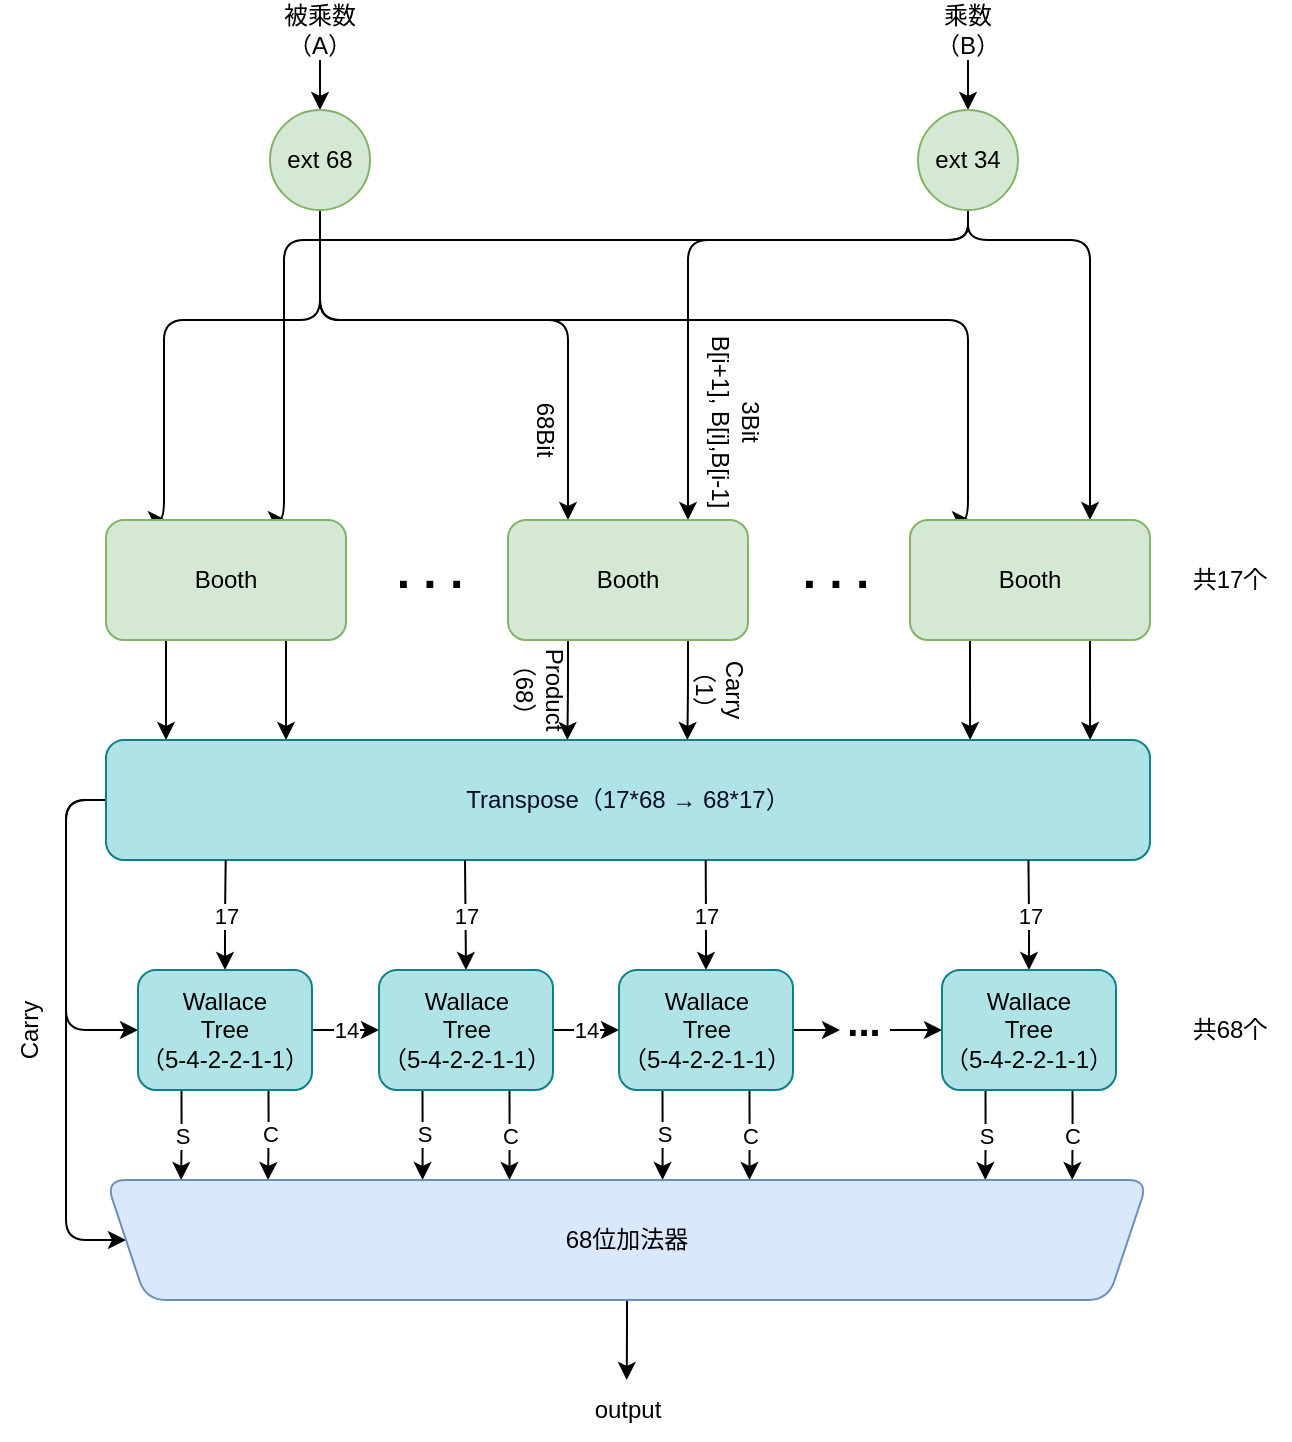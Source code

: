 <mxfile version="24.1.0" type="device">
  <diagram name="第 1 页" id="0rRo92D8n8B3CpU9M9aK">
    <mxGraphModel dx="1562" dy="917" grid="1" gridSize="5" guides="1" tooltips="1" connect="1" arrows="1" fold="1" page="1" pageScale="1" pageWidth="827" pageHeight="1169" math="0" shadow="0">
      <root>
        <mxCell id="0" />
        <mxCell id="1" parent="0" />
        <mxCell id="tDk0SCn-6yNDbkdqEUjn-4" style="edgeStyle=orthogonalEdgeStyle;rounded=1;orthogonalLoop=1;jettySize=auto;html=1;exitX=0.5;exitY=1;exitDx=0;exitDy=0;entryX=0.5;entryY=0;entryDx=0;entryDy=0;" edge="1" parent="1" source="tDk0SCn-6yNDbkdqEUjn-1" target="tDk0SCn-6yNDbkdqEUjn-3">
          <mxGeometry relative="1" as="geometry" />
        </mxCell>
        <mxCell id="tDk0SCn-6yNDbkdqEUjn-1" value="被乘数（A）" style="text;html=1;align=center;verticalAlign=middle;whiteSpace=wrap;rounded=1;" vertex="1" parent="1">
          <mxGeometry x="230" y="250" width="60" height="30" as="geometry" />
        </mxCell>
        <mxCell id="tDk0SCn-6yNDbkdqEUjn-7" style="edgeStyle=orthogonalEdgeStyle;rounded=1;orthogonalLoop=1;jettySize=auto;html=1;exitX=0.5;exitY=1;exitDx=0;exitDy=0;entryX=0.5;entryY=0;entryDx=0;entryDy=0;" edge="1" parent="1" source="tDk0SCn-6yNDbkdqEUjn-2" target="tDk0SCn-6yNDbkdqEUjn-6">
          <mxGeometry relative="1" as="geometry" />
        </mxCell>
        <mxCell id="tDk0SCn-6yNDbkdqEUjn-2" value="乘数&lt;div&gt;（B）&lt;/div&gt;" style="text;html=1;align=center;verticalAlign=middle;whiteSpace=wrap;rounded=1;" vertex="1" parent="1">
          <mxGeometry x="554" y="250" width="60" height="30" as="geometry" />
        </mxCell>
        <mxCell id="tDk0SCn-6yNDbkdqEUjn-20" style="edgeStyle=orthogonalEdgeStyle;rounded=1;orthogonalLoop=1;jettySize=auto;html=1;exitX=0.5;exitY=1;exitDx=0;exitDy=0;entryX=0.25;entryY=0;entryDx=0;entryDy=0;" edge="1" parent="1" source="tDk0SCn-6yNDbkdqEUjn-3" target="tDk0SCn-6yNDbkdqEUjn-13">
          <mxGeometry relative="1" as="geometry">
            <Array as="points">
              <mxPoint x="260" y="410" />
              <mxPoint x="182" y="410" />
            </Array>
          </mxGeometry>
        </mxCell>
        <mxCell id="tDk0SCn-6yNDbkdqEUjn-21" style="edgeStyle=orthogonalEdgeStyle;rounded=1;orthogonalLoop=1;jettySize=auto;html=1;exitX=0.5;exitY=1;exitDx=0;exitDy=0;entryX=0.25;entryY=0;entryDx=0;entryDy=0;" edge="1" parent="1" source="tDk0SCn-6yNDbkdqEUjn-3" target="tDk0SCn-6yNDbkdqEUjn-18">
          <mxGeometry relative="1" as="geometry">
            <Array as="points">
              <mxPoint x="260" y="410" />
              <mxPoint x="384" y="410" />
            </Array>
          </mxGeometry>
        </mxCell>
        <mxCell id="tDk0SCn-6yNDbkdqEUjn-29" style="edgeStyle=orthogonalEdgeStyle;rounded=1;orthogonalLoop=1;jettySize=auto;html=1;exitX=0.5;exitY=1;exitDx=0;exitDy=0;entryX=0.25;entryY=0;entryDx=0;entryDy=0;" edge="1" parent="1" source="tDk0SCn-6yNDbkdqEUjn-3" target="tDk0SCn-6yNDbkdqEUjn-19">
          <mxGeometry relative="1" as="geometry">
            <Array as="points">
              <mxPoint x="260" y="410" />
              <mxPoint x="584" y="410" />
            </Array>
          </mxGeometry>
        </mxCell>
        <mxCell id="tDk0SCn-6yNDbkdqEUjn-3" value="ext 68" style="ellipse;whiteSpace=wrap;html=1;aspect=fixed;rounded=1;fillColor=#d5e8d4;strokeColor=#82b366;" vertex="1" parent="1">
          <mxGeometry x="235" y="305" width="50" height="50" as="geometry" />
        </mxCell>
        <mxCell id="tDk0SCn-6yNDbkdqEUjn-26" style="edgeStyle=orthogonalEdgeStyle;rounded=1;orthogonalLoop=1;jettySize=auto;html=1;exitX=0.5;exitY=1;exitDx=0;exitDy=0;entryX=0.75;entryY=0;entryDx=0;entryDy=0;" edge="1" parent="1" source="tDk0SCn-6yNDbkdqEUjn-6" target="tDk0SCn-6yNDbkdqEUjn-18">
          <mxGeometry relative="1" as="geometry">
            <Array as="points">
              <mxPoint x="584" y="370" />
              <mxPoint x="444" y="370" />
            </Array>
          </mxGeometry>
        </mxCell>
        <mxCell id="tDk0SCn-6yNDbkdqEUjn-28" style="edgeStyle=orthogonalEdgeStyle;rounded=1;orthogonalLoop=1;jettySize=auto;html=1;exitX=0.5;exitY=1;exitDx=0;exitDy=0;entryX=0.75;entryY=0;entryDx=0;entryDy=0;" edge="1" parent="1" source="tDk0SCn-6yNDbkdqEUjn-6" target="tDk0SCn-6yNDbkdqEUjn-13">
          <mxGeometry relative="1" as="geometry">
            <Array as="points">
              <mxPoint x="584" y="370" />
              <mxPoint x="242" y="370" />
            </Array>
          </mxGeometry>
        </mxCell>
        <mxCell id="tDk0SCn-6yNDbkdqEUjn-31" style="edgeStyle=orthogonalEdgeStyle;rounded=1;orthogonalLoop=1;jettySize=auto;html=1;exitX=0.5;exitY=1;exitDx=0;exitDy=0;entryX=0.75;entryY=0;entryDx=0;entryDy=0;" edge="1" parent="1" source="tDk0SCn-6yNDbkdqEUjn-6" target="tDk0SCn-6yNDbkdqEUjn-19">
          <mxGeometry relative="1" as="geometry">
            <Array as="points">
              <mxPoint x="584" y="370" />
              <mxPoint x="645" y="370" />
            </Array>
          </mxGeometry>
        </mxCell>
        <mxCell id="tDk0SCn-6yNDbkdqEUjn-6" value="ext 34" style="ellipse;whiteSpace=wrap;html=1;aspect=fixed;rounded=1;fillColor=#d5e8d4;strokeColor=#82b366;" vertex="1" parent="1">
          <mxGeometry x="559" y="305" width="50" height="50" as="geometry" />
        </mxCell>
        <mxCell id="tDk0SCn-6yNDbkdqEUjn-35" style="edgeStyle=orthogonalEdgeStyle;rounded=1;orthogonalLoop=1;jettySize=auto;html=1;exitX=0.25;exitY=1;exitDx=0;exitDy=0;" edge="1" parent="1" source="tDk0SCn-6yNDbkdqEUjn-13">
          <mxGeometry relative="1" as="geometry">
            <mxPoint x="183" y="620" as="targetPoint" />
          </mxGeometry>
        </mxCell>
        <mxCell id="tDk0SCn-6yNDbkdqEUjn-36" style="edgeStyle=orthogonalEdgeStyle;rounded=1;orthogonalLoop=1;jettySize=auto;html=1;exitX=0.75;exitY=1;exitDx=0;exitDy=0;" edge="1" parent="1" source="tDk0SCn-6yNDbkdqEUjn-13">
          <mxGeometry relative="1" as="geometry">
            <mxPoint x="243" y="620" as="targetPoint" />
          </mxGeometry>
        </mxCell>
        <mxCell id="tDk0SCn-6yNDbkdqEUjn-13" value="Booth" style="rounded=1;whiteSpace=wrap;html=1;fillColor=#d5e8d4;strokeColor=#82b366;" vertex="1" parent="1">
          <mxGeometry x="153" y="510" width="120" height="60" as="geometry" />
        </mxCell>
        <mxCell id="tDk0SCn-6yNDbkdqEUjn-39" style="edgeStyle=orthogonalEdgeStyle;rounded=1;orthogonalLoop=1;jettySize=auto;html=1;exitX=0.25;exitY=1;exitDx=0;exitDy=0;" edge="1" parent="1" source="tDk0SCn-6yNDbkdqEUjn-18">
          <mxGeometry relative="1" as="geometry">
            <mxPoint x="383.69" y="620" as="targetPoint" />
          </mxGeometry>
        </mxCell>
        <mxCell id="tDk0SCn-6yNDbkdqEUjn-40" style="edgeStyle=orthogonalEdgeStyle;rounded=1;orthogonalLoop=1;jettySize=auto;html=1;exitX=0.75;exitY=1;exitDx=0;exitDy=0;" edge="1" parent="1" source="tDk0SCn-6yNDbkdqEUjn-18">
          <mxGeometry relative="1" as="geometry">
            <mxPoint x="443.69" y="620" as="targetPoint" />
          </mxGeometry>
        </mxCell>
        <mxCell id="tDk0SCn-6yNDbkdqEUjn-18" value="Booth" style="rounded=1;whiteSpace=wrap;html=1;fillColor=#d5e8d4;strokeColor=#82b366;" vertex="1" parent="1">
          <mxGeometry x="354" y="510" width="120" height="60" as="geometry" />
        </mxCell>
        <mxCell id="tDk0SCn-6yNDbkdqEUjn-41" style="edgeStyle=orthogonalEdgeStyle;rounded=1;orthogonalLoop=1;jettySize=auto;html=1;exitX=0.25;exitY=1;exitDx=0;exitDy=0;" edge="1" parent="1" source="tDk0SCn-6yNDbkdqEUjn-19">
          <mxGeometry relative="1" as="geometry">
            <mxPoint x="585.069" y="620" as="targetPoint" />
          </mxGeometry>
        </mxCell>
        <mxCell id="tDk0SCn-6yNDbkdqEUjn-42" style="edgeStyle=orthogonalEdgeStyle;rounded=1;orthogonalLoop=1;jettySize=auto;html=1;exitX=0.75;exitY=1;exitDx=0;exitDy=0;" edge="1" parent="1" source="tDk0SCn-6yNDbkdqEUjn-19">
          <mxGeometry relative="1" as="geometry">
            <mxPoint x="645.069" y="620" as="targetPoint" />
          </mxGeometry>
        </mxCell>
        <mxCell id="tDk0SCn-6yNDbkdqEUjn-19" value="Booth" style="rounded=1;whiteSpace=wrap;html=1;fillColor=#d5e8d4;strokeColor=#82b366;" vertex="1" parent="1">
          <mxGeometry x="555" y="510" width="120" height="60" as="geometry" />
        </mxCell>
        <mxCell id="tDk0SCn-6yNDbkdqEUjn-23" value=". . ." style="text;html=1;align=center;verticalAlign=middle;whiteSpace=wrap;rounded=1;fontStyle=1;fontSize=24;spacing=2;spacingBottom=8;" vertex="1" parent="1">
          <mxGeometry x="285" y="525" width="60" height="30" as="geometry" />
        </mxCell>
        <mxCell id="tDk0SCn-6yNDbkdqEUjn-30" value=". . ." style="text;html=1;align=center;verticalAlign=middle;whiteSpace=wrap;rounded=1;fontStyle=1;fontSize=24;spacing=2;spacingBottom=8;" vertex="1" parent="1">
          <mxGeometry x="488" y="525" width="60" height="30" as="geometry" />
        </mxCell>
        <mxCell id="tDk0SCn-6yNDbkdqEUjn-32" value="68Bit" style="text;html=1;align=center;verticalAlign=middle;whiteSpace=wrap;rounded=1;rotation=90;" vertex="1" parent="1">
          <mxGeometry x="345" y="450" width="55" height="30" as="geometry" />
        </mxCell>
        <mxCell id="tDk0SCn-6yNDbkdqEUjn-33" value="3Bit&lt;div&gt;B[i+1], B[i],B[i-1]&lt;/div&gt;" style="text;html=1;align=center;verticalAlign=middle;whiteSpace=wrap;rounded=1;rotation=90;" vertex="1" parent="1">
          <mxGeometry x="388" y="446" width="160" height="30" as="geometry" />
        </mxCell>
        <mxCell id="tDk0SCn-6yNDbkdqEUjn-87" style="edgeStyle=orthogonalEdgeStyle;rounded=1;orthogonalLoop=1;jettySize=auto;html=1;exitX=0;exitY=0.5;exitDx=0;exitDy=0;entryX=0;entryY=0.5;entryDx=0;entryDy=0;" edge="1" parent="1" source="tDk0SCn-6yNDbkdqEUjn-37" target="tDk0SCn-6yNDbkdqEUjn-46">
          <mxGeometry relative="1" as="geometry" />
        </mxCell>
        <mxCell id="tDk0SCn-6yNDbkdqEUjn-88" style="edgeStyle=orthogonalEdgeStyle;rounded=1;orthogonalLoop=1;jettySize=auto;html=1;exitX=0;exitY=0.5;exitDx=0;exitDy=0;entryX=1;entryY=0.5;entryDx=0;entryDy=0;" edge="1" parent="1" source="tDk0SCn-6yNDbkdqEUjn-37" target="tDk0SCn-6yNDbkdqEUjn-83">
          <mxGeometry relative="1" as="geometry">
            <Array as="points">
              <mxPoint x="133" y="650" />
              <mxPoint x="133" y="870" />
            </Array>
          </mxGeometry>
        </mxCell>
        <mxCell id="tDk0SCn-6yNDbkdqEUjn-37" value="&lt;div style=&quot;text-align: left;&quot;&gt;&lt;font size=&quot;1&quot; face=&quot;Google Sans, arial, sans-serif&quot; color=&quot;#040c28&quot;&gt;&lt;span style=&quot;font-size: 12px;&quot;&gt;Transpose（17*68 → 68*17）&lt;/span&gt;&lt;/font&gt;&lt;/div&gt;" style="rounded=1;whiteSpace=wrap;html=1;fillColor=#b0e3e6;strokeColor=#0e8088;labelBackgroundColor=none;" vertex="1" parent="1">
          <mxGeometry x="153" y="620" width="522" height="60" as="geometry" />
        </mxCell>
        <mxCell id="tDk0SCn-6yNDbkdqEUjn-43" value="Product&lt;div&gt;（68）&lt;/div&gt;" style="text;html=1;align=center;verticalAlign=middle;whiteSpace=wrap;rounded=1;rotation=90;" vertex="1" parent="1">
          <mxGeometry x="340" y="580" width="60" height="30" as="geometry" />
        </mxCell>
        <mxCell id="tDk0SCn-6yNDbkdqEUjn-44" value="Carry&lt;div&gt;（1）&lt;/div&gt;" style="text;html=1;align=center;verticalAlign=middle;whiteSpace=wrap;rounded=1;rotation=90;" vertex="1" parent="1">
          <mxGeometry x="430" y="580" width="60" height="30" as="geometry" />
        </mxCell>
        <mxCell id="tDk0SCn-6yNDbkdqEUjn-45" value="共17个" style="text;html=1;align=center;verticalAlign=middle;whiteSpace=wrap;rounded=1;" vertex="1" parent="1">
          <mxGeometry x="685" y="525" width="60" height="30" as="geometry" />
        </mxCell>
        <mxCell id="tDk0SCn-6yNDbkdqEUjn-60" value="17" style="edgeStyle=orthogonalEdgeStyle;rounded=1;orthogonalLoop=1;jettySize=auto;html=1;exitX=0.5;exitY=0;exitDx=0;exitDy=0;startArrow=classic;startFill=1;endArrow=none;endFill=0;" edge="1" parent="1" source="tDk0SCn-6yNDbkdqEUjn-46">
          <mxGeometry relative="1" as="geometry">
            <mxPoint x="212.845" y="680" as="targetPoint" />
          </mxGeometry>
        </mxCell>
        <mxCell id="tDk0SCn-6yNDbkdqEUjn-68" value="14" style="edgeStyle=orthogonalEdgeStyle;rounded=1;orthogonalLoop=1;jettySize=auto;html=1;exitX=1;exitY=0.5;exitDx=0;exitDy=0;entryX=0;entryY=0.5;entryDx=0;entryDy=0;fillColor=#dae8fc;strokeColor=default;" edge="1" parent="1" source="tDk0SCn-6yNDbkdqEUjn-46" target="tDk0SCn-6yNDbkdqEUjn-57">
          <mxGeometry relative="1" as="geometry" />
        </mxCell>
        <mxCell id="tDk0SCn-6yNDbkdqEUjn-75" value="S" style="edgeStyle=orthogonalEdgeStyle;rounded=1;orthogonalLoop=1;jettySize=auto;html=1;exitX=0.25;exitY=1;exitDx=0;exitDy=0;" edge="1" parent="1" source="tDk0SCn-6yNDbkdqEUjn-46">
          <mxGeometry relative="1" as="geometry">
            <mxPoint x="190.586" y="840" as="targetPoint" />
          </mxGeometry>
        </mxCell>
        <mxCell id="tDk0SCn-6yNDbkdqEUjn-76" value="C" style="edgeStyle=orthogonalEdgeStyle;rounded=1;orthogonalLoop=1;jettySize=auto;html=1;exitX=0.75;exitY=1;exitDx=0;exitDy=0;" edge="1" parent="1" source="tDk0SCn-6yNDbkdqEUjn-46">
          <mxGeometry relative="1" as="geometry">
            <mxPoint x="234.034" y="840" as="targetPoint" />
          </mxGeometry>
        </mxCell>
        <mxCell id="tDk0SCn-6yNDbkdqEUjn-46" value="Wallace&lt;div&gt;Tree&lt;/div&gt;&lt;div&gt;（5-4-2-2-1-1）&lt;/div&gt;" style="rounded=1;whiteSpace=wrap;html=1;fillColor=#b0e3e6;strokeColor=#0e8088;" vertex="1" parent="1">
          <mxGeometry x="169" y="735" width="87" height="60" as="geometry" />
        </mxCell>
        <mxCell id="tDk0SCn-6yNDbkdqEUjn-61" value="17" style="edgeStyle=orthogonalEdgeStyle;rounded=1;orthogonalLoop=1;jettySize=auto;html=1;exitX=0.5;exitY=0;exitDx=0;exitDy=0;startArrow=classic;startFill=1;endArrow=none;endFill=0;" edge="1" parent="1" source="tDk0SCn-6yNDbkdqEUjn-57">
          <mxGeometry relative="1" as="geometry">
            <mxPoint x="332.5" y="680" as="targetPoint" />
          </mxGeometry>
        </mxCell>
        <mxCell id="tDk0SCn-6yNDbkdqEUjn-69" value="14" style="edgeStyle=orthogonalEdgeStyle;rounded=1;orthogonalLoop=1;jettySize=auto;html=1;exitX=1;exitY=0.5;exitDx=0;exitDy=0;entryX=0;entryY=0.5;entryDx=0;entryDy=0;fillColor=#dae8fc;strokeColor=default;" edge="1" parent="1" source="tDk0SCn-6yNDbkdqEUjn-57" target="tDk0SCn-6yNDbkdqEUjn-58">
          <mxGeometry relative="1" as="geometry" />
        </mxCell>
        <mxCell id="tDk0SCn-6yNDbkdqEUjn-77" value="S" style="edgeStyle=orthogonalEdgeStyle;rounded=1;orthogonalLoop=1;jettySize=auto;html=1;exitX=0.25;exitY=1;exitDx=0;exitDy=0;" edge="1" parent="1" source="tDk0SCn-6yNDbkdqEUjn-57">
          <mxGeometry relative="1" as="geometry">
            <mxPoint x="311.276" y="840" as="targetPoint" />
          </mxGeometry>
        </mxCell>
        <mxCell id="tDk0SCn-6yNDbkdqEUjn-78" value="C" style="edgeStyle=orthogonalEdgeStyle;rounded=1;orthogonalLoop=1;jettySize=auto;html=1;exitX=0.75;exitY=1;exitDx=0;exitDy=0;" edge="1" parent="1" source="tDk0SCn-6yNDbkdqEUjn-57">
          <mxGeometry relative="1" as="geometry">
            <mxPoint x="354.724" y="840" as="targetPoint" />
          </mxGeometry>
        </mxCell>
        <mxCell id="tDk0SCn-6yNDbkdqEUjn-57" value="Wallace&lt;div&gt;Tree&lt;/div&gt;&lt;div&gt;（5-4-2-2-1-1）&lt;/div&gt;" style="rounded=1;whiteSpace=wrap;html=1;fillColor=#b0e3e6;strokeColor=#0e8088;" vertex="1" parent="1">
          <mxGeometry x="289.5" y="735" width="87" height="60" as="geometry" />
        </mxCell>
        <mxCell id="tDk0SCn-6yNDbkdqEUjn-62" value="17" style="edgeStyle=orthogonalEdgeStyle;rounded=1;orthogonalLoop=1;jettySize=auto;html=1;exitX=0.5;exitY=0;exitDx=0;exitDy=0;startArrow=classic;startFill=1;endArrow=none;endFill=0;" edge="1" parent="1" source="tDk0SCn-6yNDbkdqEUjn-58">
          <mxGeometry relative="1" as="geometry">
            <mxPoint x="452.845" y="680" as="targetPoint" />
          </mxGeometry>
        </mxCell>
        <mxCell id="tDk0SCn-6yNDbkdqEUjn-70" style="edgeStyle=orthogonalEdgeStyle;rounded=1;orthogonalLoop=1;jettySize=auto;html=1;exitX=1;exitY=0.5;exitDx=0;exitDy=0;fillColor=#dae8fc;strokeColor=default;" edge="1" parent="1" source="tDk0SCn-6yNDbkdqEUjn-58">
          <mxGeometry relative="1" as="geometry">
            <mxPoint x="520" y="765.241" as="targetPoint" />
          </mxGeometry>
        </mxCell>
        <mxCell id="tDk0SCn-6yNDbkdqEUjn-79" value="S" style="edgeStyle=orthogonalEdgeStyle;rounded=1;orthogonalLoop=1;jettySize=auto;html=1;exitX=0.25;exitY=1;exitDx=0;exitDy=0;" edge="1" parent="1" source="tDk0SCn-6yNDbkdqEUjn-58">
          <mxGeometry relative="1" as="geometry">
            <mxPoint x="431.276" y="840" as="targetPoint" />
          </mxGeometry>
        </mxCell>
        <mxCell id="tDk0SCn-6yNDbkdqEUjn-80" value="C" style="edgeStyle=orthogonalEdgeStyle;rounded=1;orthogonalLoop=1;jettySize=auto;html=1;exitX=0.75;exitY=1;exitDx=0;exitDy=0;" edge="1" parent="1" source="tDk0SCn-6yNDbkdqEUjn-58">
          <mxGeometry relative="1" as="geometry">
            <mxPoint x="474.724" y="840" as="targetPoint" />
          </mxGeometry>
        </mxCell>
        <mxCell id="tDk0SCn-6yNDbkdqEUjn-58" value="Wallace&lt;div&gt;Tree&lt;/div&gt;&lt;div&gt;（5-4-2-2-1-1）&lt;/div&gt;" style="rounded=1;whiteSpace=wrap;html=1;fillColor=#b0e3e6;strokeColor=#0e8088;" vertex="1" parent="1">
          <mxGeometry x="409.5" y="735" width="87" height="60" as="geometry" />
        </mxCell>
        <mxCell id="tDk0SCn-6yNDbkdqEUjn-63" value="17" style="edgeStyle=orthogonalEdgeStyle;rounded=1;orthogonalLoop=1;jettySize=auto;html=1;exitX=0.5;exitY=0;exitDx=0;exitDy=0;startArrow=classic;startFill=1;endArrow=none;endFill=0;" edge="1" parent="1" source="tDk0SCn-6yNDbkdqEUjn-59">
          <mxGeometry relative="1" as="geometry">
            <mxPoint x="614.224" y="680" as="targetPoint" />
          </mxGeometry>
        </mxCell>
        <mxCell id="tDk0SCn-6yNDbkdqEUjn-71" style="edgeStyle=orthogonalEdgeStyle;rounded=1;orthogonalLoop=1;jettySize=auto;html=1;exitX=0;exitY=0.5;exitDx=0;exitDy=0;endArrow=none;endFill=0;startArrow=classic;startFill=1;fillColor=#dae8fc;strokeColor=default;" edge="1" parent="1" source="tDk0SCn-6yNDbkdqEUjn-59">
          <mxGeometry relative="1" as="geometry">
            <mxPoint x="545" y="765.241" as="targetPoint" />
          </mxGeometry>
        </mxCell>
        <mxCell id="tDk0SCn-6yNDbkdqEUjn-81" value="S" style="edgeStyle=orthogonalEdgeStyle;rounded=1;orthogonalLoop=1;jettySize=auto;html=1;exitX=0.25;exitY=1;exitDx=0;exitDy=0;" edge="1" parent="1" source="tDk0SCn-6yNDbkdqEUjn-59">
          <mxGeometry relative="1" as="geometry">
            <mxPoint x="592.655" y="840" as="targetPoint" />
          </mxGeometry>
        </mxCell>
        <mxCell id="tDk0SCn-6yNDbkdqEUjn-82" value="C" style="edgeStyle=orthogonalEdgeStyle;rounded=1;orthogonalLoop=1;jettySize=auto;html=1;exitX=0.75;exitY=1;exitDx=0;exitDy=0;" edge="1" parent="1" source="tDk0SCn-6yNDbkdqEUjn-59">
          <mxGeometry relative="1" as="geometry">
            <mxPoint x="636.103" y="840" as="targetPoint" />
          </mxGeometry>
        </mxCell>
        <mxCell id="tDk0SCn-6yNDbkdqEUjn-59" value="Wallace&lt;div&gt;Tree&lt;/div&gt;&lt;div&gt;（5-4-2-2-1-1）&lt;/div&gt;" style="rounded=1;whiteSpace=wrap;html=1;fillColor=#b0e3e6;strokeColor=#0e8088;" vertex="1" parent="1">
          <mxGeometry x="571" y="735" width="87" height="60" as="geometry" />
        </mxCell>
        <mxCell id="tDk0SCn-6yNDbkdqEUjn-73" value="..." style="text;html=1;align=center;verticalAlign=middle;whiteSpace=wrap;rounded=1;fontSize=20;fontStyle=1;fillColor=none;strokeColor=none;" vertex="1" parent="1">
          <mxGeometry x="502" y="745" width="60" height="30" as="geometry" />
        </mxCell>
        <mxCell id="tDk0SCn-6yNDbkdqEUjn-74" value="共68个" style="text;html=1;align=center;verticalAlign=middle;whiteSpace=wrap;rounded=1;" vertex="1" parent="1">
          <mxGeometry x="685" y="750" width="60" height="30" as="geometry" />
        </mxCell>
        <mxCell id="tDk0SCn-6yNDbkdqEUjn-85" style="edgeStyle=orthogonalEdgeStyle;rounded=1;orthogonalLoop=1;jettySize=auto;html=1;exitX=0.5;exitY=0;exitDx=0;exitDy=0;" edge="1" parent="1" source="tDk0SCn-6yNDbkdqEUjn-83">
          <mxGeometry relative="1" as="geometry">
            <mxPoint x="413.345" y="940" as="targetPoint" />
          </mxGeometry>
        </mxCell>
        <mxCell id="tDk0SCn-6yNDbkdqEUjn-83" value="" style="shape=trapezoid;perimeter=trapezoidPerimeter;html=1;fixedSize=1;rotation=-180;whiteSpace=wrap;rounded=1;fillColor=#dae8fc;strokeColor=#6c8ebf;" vertex="1" parent="1">
          <mxGeometry x="153" y="840" width="521" height="60" as="geometry" />
        </mxCell>
        <mxCell id="tDk0SCn-6yNDbkdqEUjn-84" value="68位加法器" style="text;html=1;align=center;verticalAlign=middle;whiteSpace=wrap;rounded=1;" vertex="1" parent="1">
          <mxGeometry x="378" y="855" width="71" height="30" as="geometry" />
        </mxCell>
        <mxCell id="tDk0SCn-6yNDbkdqEUjn-86" value="output" style="text;html=1;align=center;verticalAlign=middle;whiteSpace=wrap;rounded=1;" vertex="1" parent="1">
          <mxGeometry x="384" y="940" width="60" height="30" as="geometry" />
        </mxCell>
        <mxCell id="tDk0SCn-6yNDbkdqEUjn-89" value="Carry" style="text;html=1;align=center;verticalAlign=middle;whiteSpace=wrap;rounded=0;rotation=-90;" vertex="1" parent="1">
          <mxGeometry x="85" y="750" width="60" height="30" as="geometry" />
        </mxCell>
      </root>
    </mxGraphModel>
  </diagram>
</mxfile>
